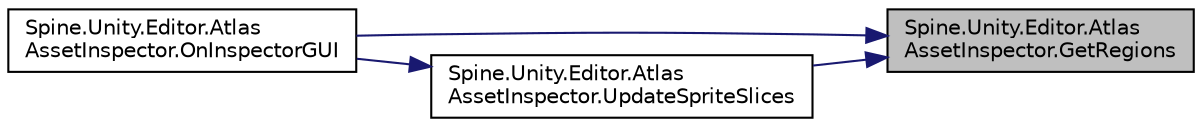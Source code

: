 digraph "Spine.Unity.Editor.AtlasAssetInspector.GetRegions"
{
 // LATEX_PDF_SIZE
  edge [fontname="Helvetica",fontsize="10",labelfontname="Helvetica",labelfontsize="10"];
  node [fontname="Helvetica",fontsize="10",shape=record];
  rankdir="RL";
  Node1 [label="Spine.Unity.Editor.Atlas\lAssetInspector.GetRegions",height=0.2,width=0.4,color="black", fillcolor="grey75", style="filled", fontcolor="black",tooltip=" "];
  Node1 -> Node2 [dir="back",color="midnightblue",fontsize="10",style="solid"];
  Node2 [label="Spine.Unity.Editor.Atlas\lAssetInspector.OnInspectorGUI",height=0.2,width=0.4,color="black", fillcolor="white", style="filled",URL="$class_spine_1_1_unity_1_1_editor_1_1_atlas_asset_inspector.html#af6ddd653797bc2c7455e585776e4fe53",tooltip=" "];
  Node1 -> Node3 [dir="back",color="midnightblue",fontsize="10",style="solid"];
  Node3 [label="Spine.Unity.Editor.Atlas\lAssetInspector.UpdateSpriteSlices",height=0.2,width=0.4,color="black", fillcolor="white", style="filled",URL="$class_spine_1_1_unity_1_1_editor_1_1_atlas_asset_inspector.html#a464ca6fe4d3117a960731251555e9468",tooltip=" "];
  Node3 -> Node2 [dir="back",color="midnightblue",fontsize="10",style="solid"];
}
